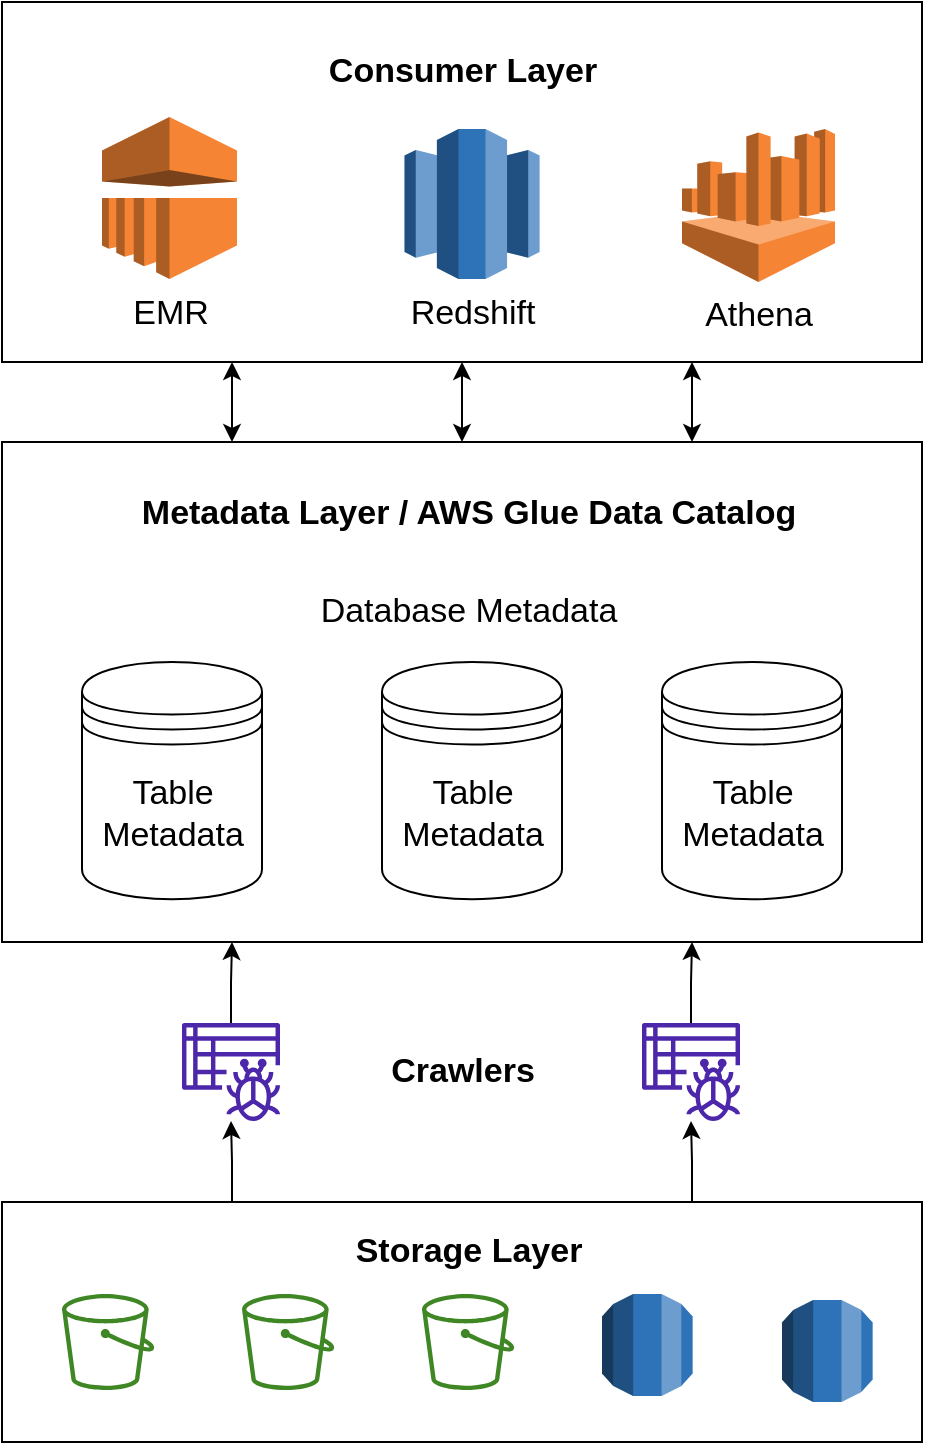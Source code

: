 <mxfile version="20.7.4" type="device"><diagram id="tpwLY8EGCUByGSLWfP33" name="Page-1"><mxGraphModel dx="1434" dy="839" grid="1" gridSize="10" guides="1" tooltips="1" connect="1" arrows="1" fold="1" page="1" pageScale="1" pageWidth="850" pageHeight="1100" math="0" shadow="0"><root><mxCell id="0"/><mxCell id="1" parent="0"/><mxCell id="bzxWytFn80K6TfHXilZ_-240" style="edgeStyle=orthogonalEdgeStyle;rounded=0;orthogonalLoop=1;jettySize=auto;html=1;exitX=0.25;exitY=1;exitDx=0;exitDy=0;entryX=0.25;entryY=0;entryDx=0;entryDy=0;fontSize=17;startArrow=classic;startFill=1;" edge="1" parent="1" source="bzxWytFn80K6TfHXilZ_-238" target="bzxWytFn80K6TfHXilZ_-26"><mxGeometry relative="1" as="geometry"/></mxCell><mxCell id="bzxWytFn80K6TfHXilZ_-241" style="edgeStyle=orthogonalEdgeStyle;rounded=0;orthogonalLoop=1;jettySize=auto;html=1;exitX=0.75;exitY=1;exitDx=0;exitDy=0;entryX=0.75;entryY=0;entryDx=0;entryDy=0;fontSize=17;startArrow=classic;startFill=1;" edge="1" parent="1" source="bzxWytFn80K6TfHXilZ_-238" target="bzxWytFn80K6TfHXilZ_-26"><mxGeometry relative="1" as="geometry"/></mxCell><mxCell id="bzxWytFn80K6TfHXilZ_-242" style="edgeStyle=orthogonalEdgeStyle;rounded=0;orthogonalLoop=1;jettySize=auto;html=1;exitX=0.5;exitY=1;exitDx=0;exitDy=0;entryX=0.5;entryY=0;entryDx=0;entryDy=0;fontSize=17;startArrow=classic;startFill=1;" edge="1" parent="1" source="bzxWytFn80K6TfHXilZ_-238" target="bzxWytFn80K6TfHXilZ_-26"><mxGeometry relative="1" as="geometry"/></mxCell><mxCell id="bzxWytFn80K6TfHXilZ_-238" value="" style="rounded=0;whiteSpace=wrap;html=1;fontSize=17;" vertex="1" parent="1"><mxGeometry x="210" y="70" width="460" height="180" as="geometry"/></mxCell><mxCell id="bzxWytFn80K6TfHXilZ_-12" value="" style="group" vertex="1" connectable="0" parent="1"><mxGeometry x="210" y="670" width="460" height="120" as="geometry"/></mxCell><mxCell id="bzxWytFn80K6TfHXilZ_-1" value="" style="rounded=0;whiteSpace=wrap;html=1;" vertex="1" parent="bzxWytFn80K6TfHXilZ_-12"><mxGeometry width="460" height="120" as="geometry"/></mxCell><mxCell id="bzxWytFn80K6TfHXilZ_-4" value="" style="sketch=0;outlineConnect=0;fontColor=#232F3E;gradientColor=none;fillColor=#3F8624;strokeColor=none;dashed=0;verticalLabelPosition=bottom;verticalAlign=top;align=center;html=1;fontSize=12;fontStyle=0;aspect=fixed;pointerEvents=1;shape=mxgraph.aws4.bucket;" vertex="1" parent="bzxWytFn80K6TfHXilZ_-12"><mxGeometry x="30" y="46" width="46.15" height="48" as="geometry"/></mxCell><mxCell id="bzxWytFn80K6TfHXilZ_-5" value="" style="sketch=0;outlineConnect=0;fontColor=#232F3E;gradientColor=none;fillColor=#3F8624;strokeColor=none;dashed=0;verticalLabelPosition=bottom;verticalAlign=top;align=center;html=1;fontSize=12;fontStyle=0;aspect=fixed;pointerEvents=1;shape=mxgraph.aws4.bucket;" vertex="1" parent="bzxWytFn80K6TfHXilZ_-12"><mxGeometry x="120" y="46" width="46.15" height="48" as="geometry"/></mxCell><mxCell id="bzxWytFn80K6TfHXilZ_-6" value="" style="sketch=0;outlineConnect=0;fontColor=#232F3E;gradientColor=none;fillColor=#3F8624;strokeColor=none;dashed=0;verticalLabelPosition=bottom;verticalAlign=top;align=center;html=1;fontSize=12;fontStyle=0;aspect=fixed;pointerEvents=1;shape=mxgraph.aws4.bucket;" vertex="1" parent="bzxWytFn80K6TfHXilZ_-12"><mxGeometry x="210" y="46" width="46.15" height="48" as="geometry"/></mxCell><mxCell id="bzxWytFn80K6TfHXilZ_-11" value="Storage Layer" style="text;html=1;align=center;verticalAlign=middle;resizable=0;points=[];autosize=1;strokeColor=none;fillColor=none;fontSize=17;fontStyle=1" vertex="1" parent="bzxWytFn80K6TfHXilZ_-12"><mxGeometry x="163.08" y="10" width="140" height="30" as="geometry"/></mxCell><mxCell id="bzxWytFn80K6TfHXilZ_-230" value="" style="outlineConnect=0;dashed=0;verticalLabelPosition=bottom;verticalAlign=top;align=center;html=1;shape=mxgraph.aws3.rds;fillColor=#2E73B8;gradientColor=none;fontSize=17;" vertex="1" parent="bzxWytFn80K6TfHXilZ_-12"><mxGeometry x="300" y="46" width="45.33" height="51" as="geometry"/></mxCell><mxCell id="bzxWytFn80K6TfHXilZ_-231" value="" style="outlineConnect=0;dashed=0;verticalLabelPosition=bottom;verticalAlign=top;align=center;html=1;shape=mxgraph.aws3.rds;fillColor=#2E73B8;gradientColor=none;fontSize=17;" vertex="1" parent="bzxWytFn80K6TfHXilZ_-12"><mxGeometry x="390" y="49" width="45.33" height="51" as="geometry"/></mxCell><mxCell id="bzxWytFn80K6TfHXilZ_-39" value="" style="edgeStyle=orthogonalEdgeStyle;rounded=0;orthogonalLoop=1;jettySize=auto;html=1;fontSize=17;entryX=0.25;entryY=1;entryDx=0;entryDy=0;" edge="1" parent="1" source="bzxWytFn80K6TfHXilZ_-24" target="bzxWytFn80K6TfHXilZ_-26"><mxGeometry relative="1" as="geometry"/></mxCell><mxCell id="bzxWytFn80K6TfHXilZ_-24" value="" style="sketch=0;outlineConnect=0;fontColor=#232F3E;gradientColor=none;fillColor=#4D27AA;strokeColor=none;dashed=0;verticalLabelPosition=bottom;verticalAlign=top;align=center;html=1;fontSize=12;fontStyle=0;aspect=fixed;pointerEvents=1;shape=mxgraph.aws4.glue_crawlers;" vertex="1" parent="1"><mxGeometry x="300" y="580.5" width="49" height="49" as="geometry"/></mxCell><mxCell id="bzxWytFn80K6TfHXilZ_-25" value="" style="group" vertex="1" connectable="0" parent="1"><mxGeometry x="210" y="290" width="460" height="250" as="geometry"/></mxCell><mxCell id="bzxWytFn80K6TfHXilZ_-26" value="" style="rounded=0;whiteSpace=wrap;html=1;" vertex="1" parent="bzxWytFn80K6TfHXilZ_-25"><mxGeometry width="460" height="250" as="geometry"/></mxCell><mxCell id="bzxWytFn80K6TfHXilZ_-32" value="Metadata Layer / AWS Glue Data Catalog" style="text;html=1;align=center;verticalAlign=middle;resizable=0;points=[];autosize=1;strokeColor=none;fillColor=none;fontSize=17;fontStyle=1" vertex="1" parent="bzxWytFn80K6TfHXilZ_-25"><mxGeometry x="58.08" y="20.833" width="350" height="30" as="geometry"/></mxCell><mxCell id="bzxWytFn80K6TfHXilZ_-219" value="" style="group" vertex="1" connectable="0" parent="bzxWytFn80K6TfHXilZ_-25"><mxGeometry x="40" y="110" width="90" height="118.64" as="geometry"/></mxCell><mxCell id="bzxWytFn80K6TfHXilZ_-44" value="" style="shape=datastore;whiteSpace=wrap;html=1;fontSize=17;" vertex="1" parent="bzxWytFn80K6TfHXilZ_-219"><mxGeometry width="90" height="118.64" as="geometry"/></mxCell><mxCell id="bzxWytFn80K6TfHXilZ_-218" value="Table &lt;br&gt;Metadata" style="text;html=1;align=center;verticalAlign=middle;resizable=0;points=[];autosize=1;strokeColor=none;fillColor=none;fontSize=17;" vertex="1" parent="bzxWytFn80K6TfHXilZ_-219"><mxGeometry y="50.692" width="90" height="50" as="geometry"/></mxCell><mxCell id="bzxWytFn80K6TfHXilZ_-223" value="" style="group" vertex="1" connectable="0" parent="bzxWytFn80K6TfHXilZ_-25"><mxGeometry x="330" y="110" width="90" height="118.64" as="geometry"/></mxCell><mxCell id="bzxWytFn80K6TfHXilZ_-224" value="" style="shape=datastore;whiteSpace=wrap;html=1;fontSize=17;" vertex="1" parent="bzxWytFn80K6TfHXilZ_-223"><mxGeometry width="90" height="118.64" as="geometry"/></mxCell><mxCell id="bzxWytFn80K6TfHXilZ_-225" value="Table &lt;br&gt;Metadata" style="text;html=1;align=center;verticalAlign=middle;resizable=0;points=[];autosize=1;strokeColor=none;fillColor=none;fontSize=17;" vertex="1" parent="bzxWytFn80K6TfHXilZ_-223"><mxGeometry y="50.692" width="90" height="50" as="geometry"/></mxCell><mxCell id="bzxWytFn80K6TfHXilZ_-226" value="Database Metadata" style="text;html=1;align=center;verticalAlign=middle;resizable=0;points=[];autosize=1;strokeColor=none;fillColor=none;fontSize=17;" vertex="1" parent="bzxWytFn80K6TfHXilZ_-25"><mxGeometry x="148.08" y="70.002" width="170" height="30" as="geometry"/></mxCell><mxCell id="bzxWytFn80K6TfHXilZ_-40" value="" style="edgeStyle=orthogonalEdgeStyle;rounded=0;orthogonalLoop=1;jettySize=auto;html=1;fontSize=17;entryX=0.75;entryY=1;entryDx=0;entryDy=0;" edge="1" parent="1" source="bzxWytFn80K6TfHXilZ_-35" target="bzxWytFn80K6TfHXilZ_-26"><mxGeometry relative="1" as="geometry"/></mxCell><mxCell id="bzxWytFn80K6TfHXilZ_-35" value="" style="sketch=0;outlineConnect=0;fontColor=#232F3E;gradientColor=none;fillColor=#4D27AA;strokeColor=none;dashed=0;verticalLabelPosition=bottom;verticalAlign=top;align=center;html=1;fontSize=12;fontStyle=0;aspect=fixed;pointerEvents=1;shape=mxgraph.aws4.glue_crawlers;" vertex="1" parent="1"><mxGeometry x="530" y="580.5" width="49" height="49" as="geometry"/></mxCell><mxCell id="bzxWytFn80K6TfHXilZ_-36" style="edgeStyle=orthogonalEdgeStyle;rounded=0;orthogonalLoop=1;jettySize=auto;html=1;exitX=0.25;exitY=0;exitDx=0;exitDy=0;fontSize=17;" edge="1" parent="1" source="bzxWytFn80K6TfHXilZ_-1" target="bzxWytFn80K6TfHXilZ_-24"><mxGeometry relative="1" as="geometry"/></mxCell><mxCell id="bzxWytFn80K6TfHXilZ_-38" style="edgeStyle=orthogonalEdgeStyle;rounded=0;orthogonalLoop=1;jettySize=auto;html=1;exitX=0.75;exitY=0;exitDx=0;exitDy=0;fontSize=17;" edge="1" parent="1" source="bzxWytFn80K6TfHXilZ_-1" target="bzxWytFn80K6TfHXilZ_-35"><mxGeometry relative="1" as="geometry"/></mxCell><mxCell id="bzxWytFn80K6TfHXilZ_-41" value="Crawlers" style="text;html=1;align=center;verticalAlign=middle;resizable=0;points=[];autosize=1;strokeColor=none;fillColor=none;fontSize=17;fontStyle=1" vertex="1" parent="1"><mxGeometry x="390" y="590" width="100" height="30" as="geometry"/></mxCell><mxCell id="bzxWytFn80K6TfHXilZ_-227" value="" style="group" vertex="1" connectable="0" parent="1"><mxGeometry x="400" y="400" width="90" height="118.64" as="geometry"/></mxCell><mxCell id="bzxWytFn80K6TfHXilZ_-228" value="" style="shape=datastore;whiteSpace=wrap;html=1;fontSize=17;" vertex="1" parent="bzxWytFn80K6TfHXilZ_-227"><mxGeometry width="90" height="118.64" as="geometry"/></mxCell><mxCell id="bzxWytFn80K6TfHXilZ_-229" value="Table &lt;br&gt;Metadata" style="text;html=1;align=center;verticalAlign=middle;resizable=0;points=[];autosize=1;strokeColor=none;fillColor=none;fontSize=17;" vertex="1" parent="bzxWytFn80K6TfHXilZ_-227"><mxGeometry y="50.692" width="90" height="50" as="geometry"/></mxCell><mxCell id="bzxWytFn80K6TfHXilZ_-234" value="Redshift" style="outlineConnect=0;dashed=0;verticalLabelPosition=bottom;verticalAlign=top;align=center;html=1;shape=mxgraph.aws3.redshift;fillColor=#2E73B8;gradientColor=none;fontSize=17;" vertex="1" parent="1"><mxGeometry x="411.25" y="133.5" width="67.5" height="75" as="geometry"/></mxCell><mxCell id="bzxWytFn80K6TfHXilZ_-235" value="EMR" style="outlineConnect=0;dashed=0;verticalLabelPosition=bottom;verticalAlign=top;align=center;html=1;shape=mxgraph.aws3.emr;fillColor=#F58534;gradientColor=none;fontSize=17;" vertex="1" parent="1"><mxGeometry x="260" y="127.5" width="67.5" height="81" as="geometry"/></mxCell><mxCell id="bzxWytFn80K6TfHXilZ_-236" value="Athena" style="outlineConnect=0;dashed=0;verticalLabelPosition=bottom;verticalAlign=top;align=center;html=1;shape=mxgraph.aws3.athena;fillColor=#F58534;gradientColor=none;fontSize=17;" vertex="1" parent="1"><mxGeometry x="550" y="133.5" width="76.5" height="76.5" as="geometry"/></mxCell><mxCell id="bzxWytFn80K6TfHXilZ_-239" value="Consumer Layer" style="text;html=1;align=center;verticalAlign=middle;resizable=0;points=[];autosize=1;strokeColor=none;fillColor=none;fontSize=17;fontStyle=1" vertex="1" parent="1"><mxGeometry x="360.0" y="90.003" width="160" height="30" as="geometry"/></mxCell></root></mxGraphModel></diagram></mxfile>